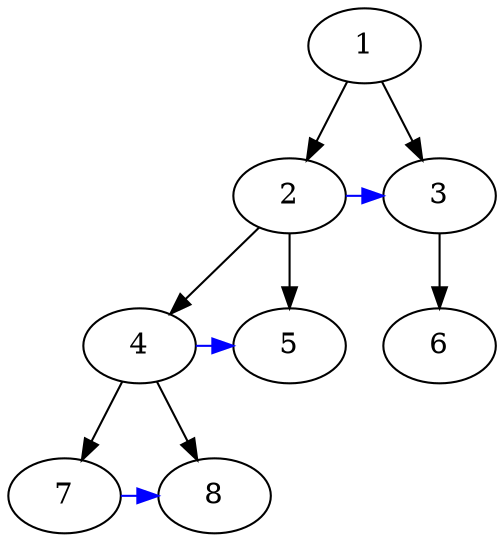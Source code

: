 digraph G {
    1 -> 2;
    1 -> 3;
    2 -> 4;
    2 -> 5;
    3 -> 6;
    4 -> 7;
    4 -> 8;

    edge[color=blue];
    2 -> 3;
    4 -> 5;
    7 -> 8;
    {rank = same;2;3;}
    {rank = same;4;5;6;}
    {rank = same;7;8;}
}
